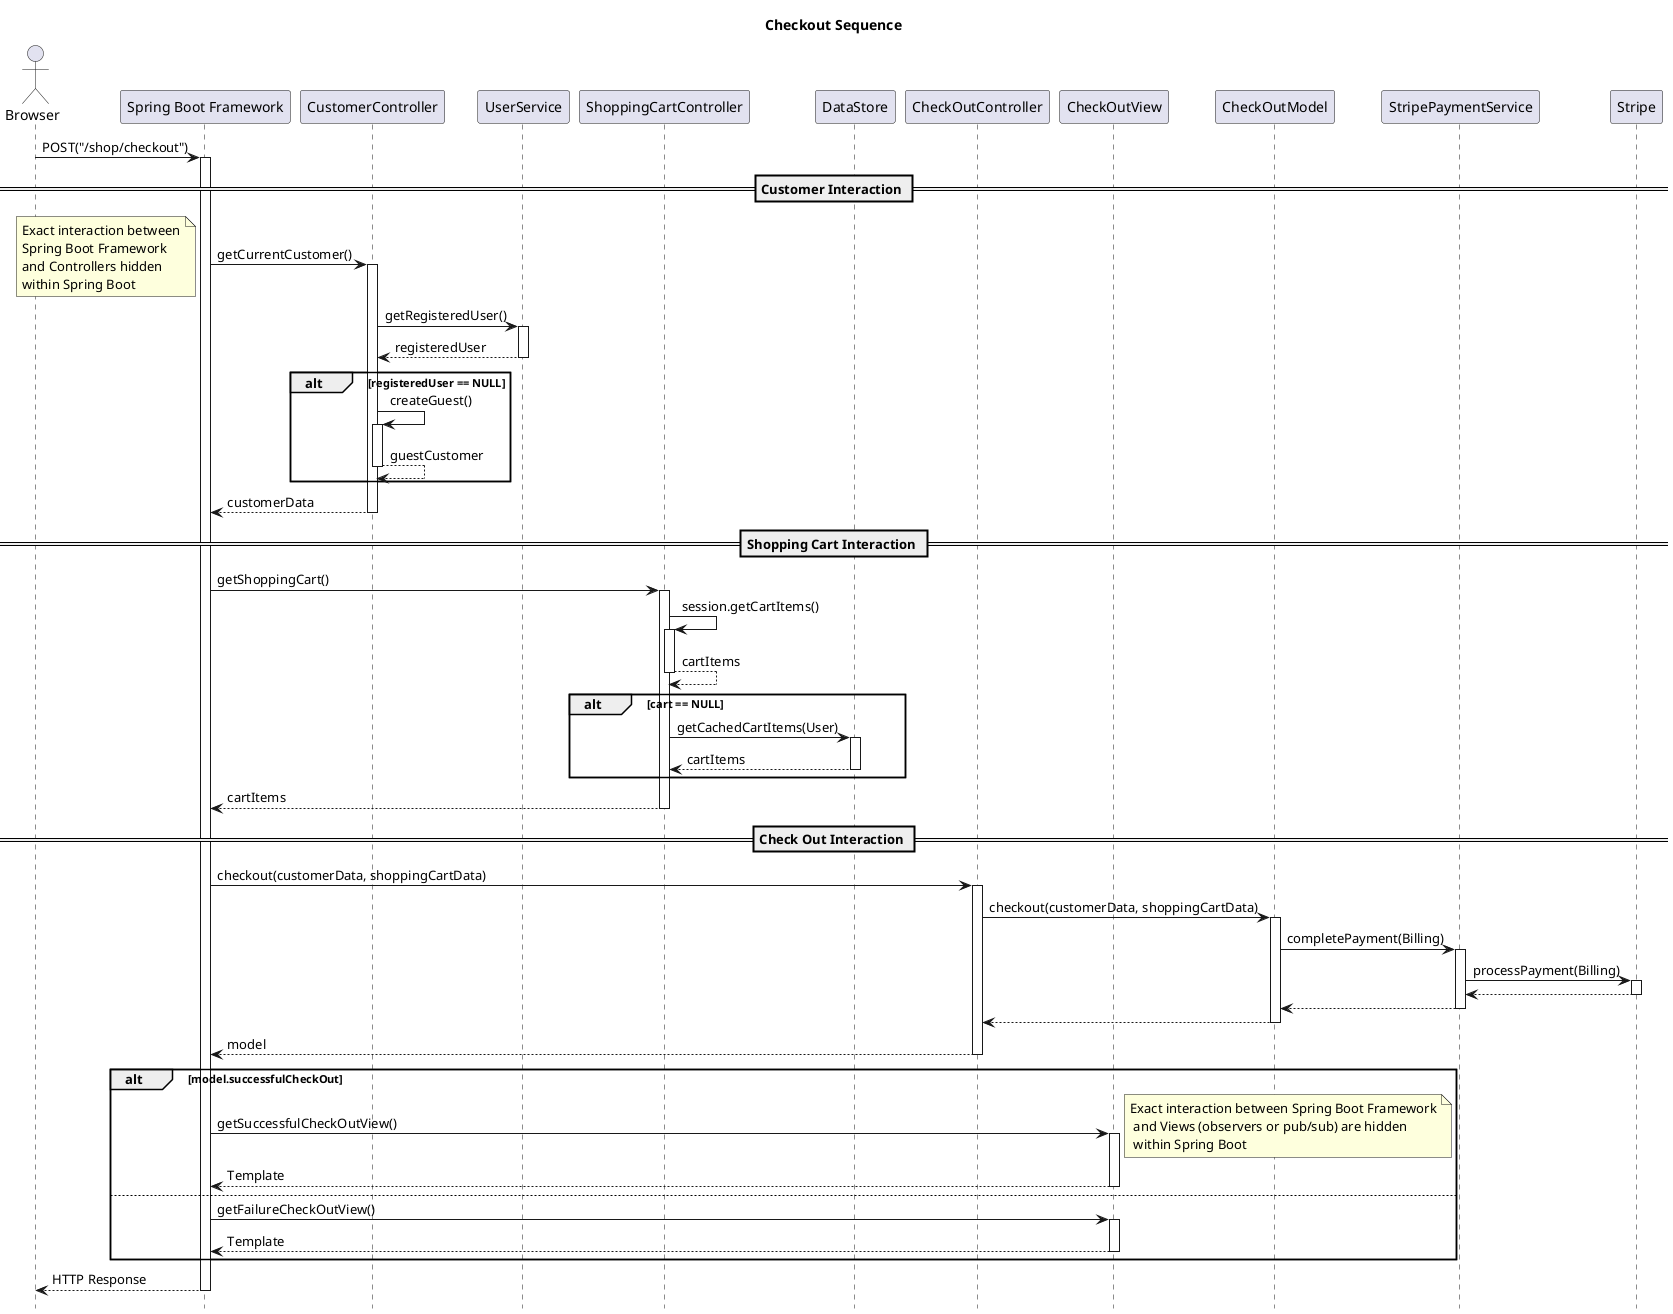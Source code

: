 @startuml
title Checkout Sequence
hide footbox
autoactivate on

actor "Browser" as client
participant "Spring Boot Framework" as SB
participant CustomerController
participant UserService
participant ShoppingCartController
participant DataStore
participant CheckOutController
participant CheckOutView



client -> SB : POST("/shop/checkout")

== Customer Interaction ==
SB -> CustomerController : getCurrentCustomer()
note left
Exact interaction between
Spring Boot Framework
and Controllers hidden
within Spring Boot
end note
CustomerController -> UserService : getRegisteredUser()
return registeredUser
alt registeredUser == NULL
   CustomerController -> CustomerController : createGuest()
   return guestCustomer
end
return customerData

== Shopping Cart Interaction ==
SB -> ShoppingCartController : getShoppingCart()
ShoppingCartController -> ShoppingCartController : session.getCartItems()
return cartItems
alt cart == NULL
   ShoppingCartController -> DataStore : getCachedCartItems(User)
   return cartItems
end
return cartItems

== Check Out Interaction ==
SB -> CheckOutController : checkout(customerData, shoppingCartData)
CheckOutController -> CheckOutModel : checkout(customerData, shoppingCartData)
CheckOutModel -> StripePaymentService : completePayment(Billing)
StripePaymentService -> Stripe : processPayment(Billing)
return
return
return
return model
alt model.successfulCheckOut
   SB -> CheckOutView : getSuccessfulCheckOutView()
   note right
      Exact interaction between Spring Boot Framework
       and Views (observers or pub/sub) are hidden
       within Spring Boot
    end note

return Template
else
   SB -> CheckOutView : getFailureCheckOutView()
   return Template

end

return HTTP Response
@enduml
